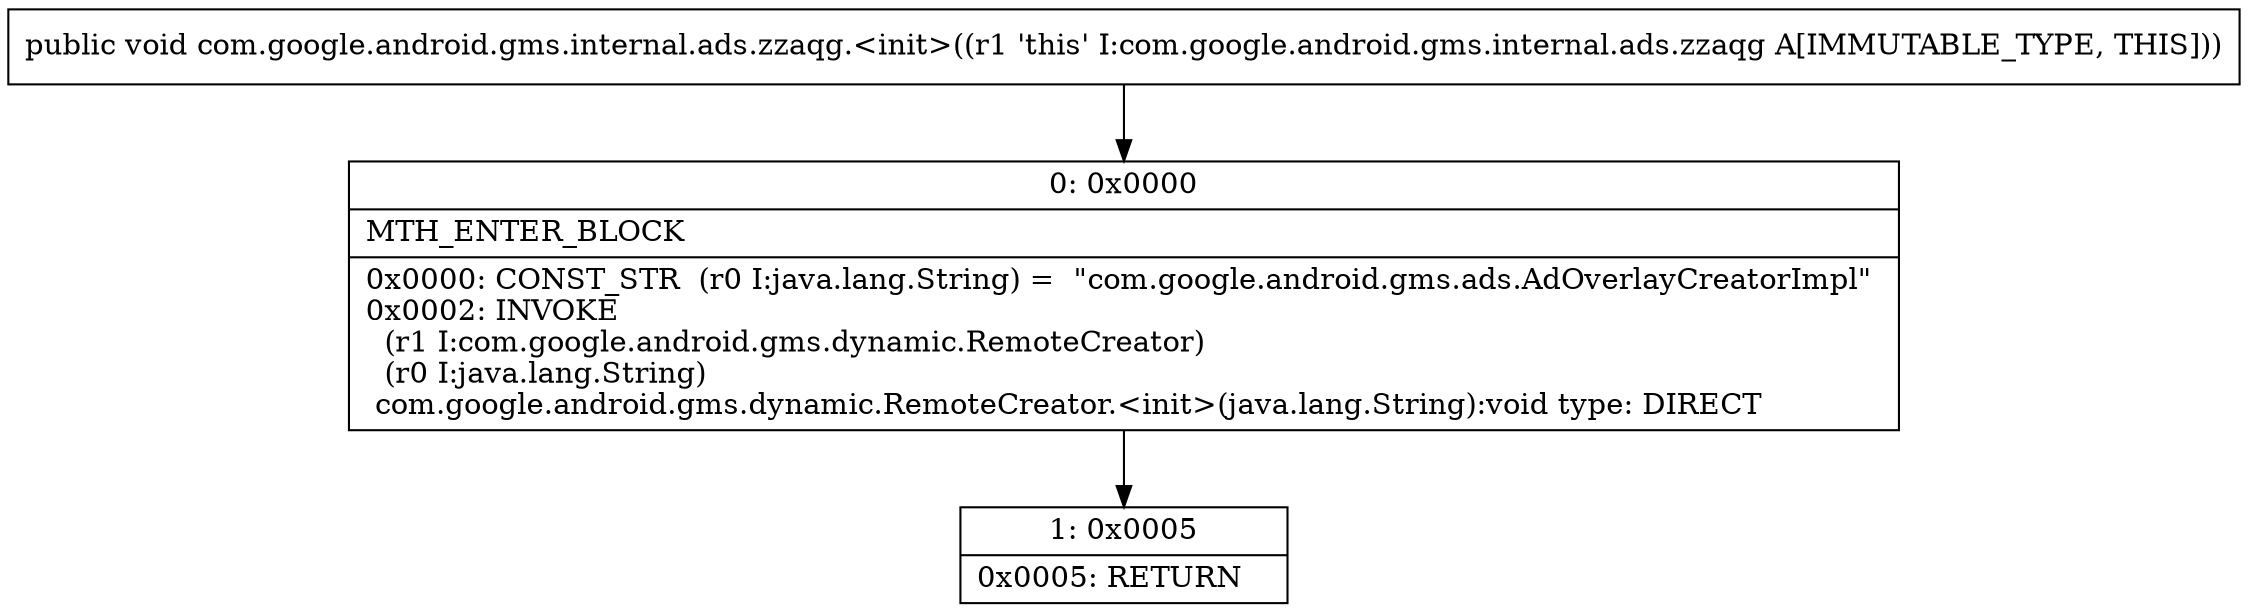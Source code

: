 digraph "CFG forcom.google.android.gms.internal.ads.zzaqg.\<init\>()V" {
Node_0 [shape=record,label="{0\:\ 0x0000|MTH_ENTER_BLOCK\l|0x0000: CONST_STR  (r0 I:java.lang.String) =  \"com.google.android.gms.ads.AdOverlayCreatorImpl\" \l0x0002: INVOKE  \l  (r1 I:com.google.android.gms.dynamic.RemoteCreator)\l  (r0 I:java.lang.String)\l com.google.android.gms.dynamic.RemoteCreator.\<init\>(java.lang.String):void type: DIRECT \l}"];
Node_1 [shape=record,label="{1\:\ 0x0005|0x0005: RETURN   \l}"];
MethodNode[shape=record,label="{public void com.google.android.gms.internal.ads.zzaqg.\<init\>((r1 'this' I:com.google.android.gms.internal.ads.zzaqg A[IMMUTABLE_TYPE, THIS])) }"];
MethodNode -> Node_0;
Node_0 -> Node_1;
}

